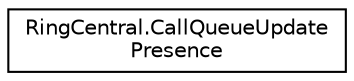 digraph "Graphical Class Hierarchy"
{
 // LATEX_PDF_SIZE
  edge [fontname="Helvetica",fontsize="10",labelfontname="Helvetica",labelfontsize="10"];
  node [fontname="Helvetica",fontsize="10",shape=record];
  rankdir="LR";
  Node0 [label="RingCentral.CallQueueUpdate\lPresence",height=0.2,width=0.4,color="black", fillcolor="white", style="filled",URL="$classRingCentral_1_1CallQueueUpdatePresence.html",tooltip=" "];
}
